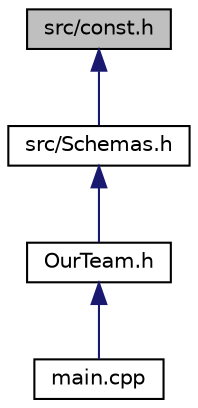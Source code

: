 digraph "src/const.h"
{
  edge [fontname="Helvetica",fontsize="10",labelfontname="Helvetica",labelfontsize="10"];
  node [fontname="Helvetica",fontsize="10",shape=record];
  Node1 [label="src/const.h",height=0.2,width=0.4,color="black", fillcolor="grey75", style="filled", fontcolor="black"];
  Node1 -> Node2 [dir="back",color="midnightblue",fontsize="10",style="solid",fontname="Helvetica"];
  Node2 [label="src/Schemas.h",height=0.2,width=0.4,color="black", fillcolor="white", style="filled",URL="$Schemas_8h.html",tooltip="Файл со всеми схемами "];
  Node2 -> Node3 [dir="back",color="midnightblue",fontsize="10",style="solid",fontname="Helvetica"];
  Node3 [label="OurTeam.h",height=0.2,width=0.4,color="black", fillcolor="white", style="filled",URL="$OurTeam_8h.html",tooltip="Файл с обьектами футболистов Название комманд зависит от текста в team1.txt и team2.txt. "];
  Node3 -> Node4 [dir="back",color="midnightblue",fontsize="10",style="solid",fontname="Helvetica"];
  Node4 [label="main.cpp",height=0.2,width=0.4,color="black", fillcolor="white", style="filled",URL="$main_8cpp.html",tooltip="Главный файл всей программы. "];
}
